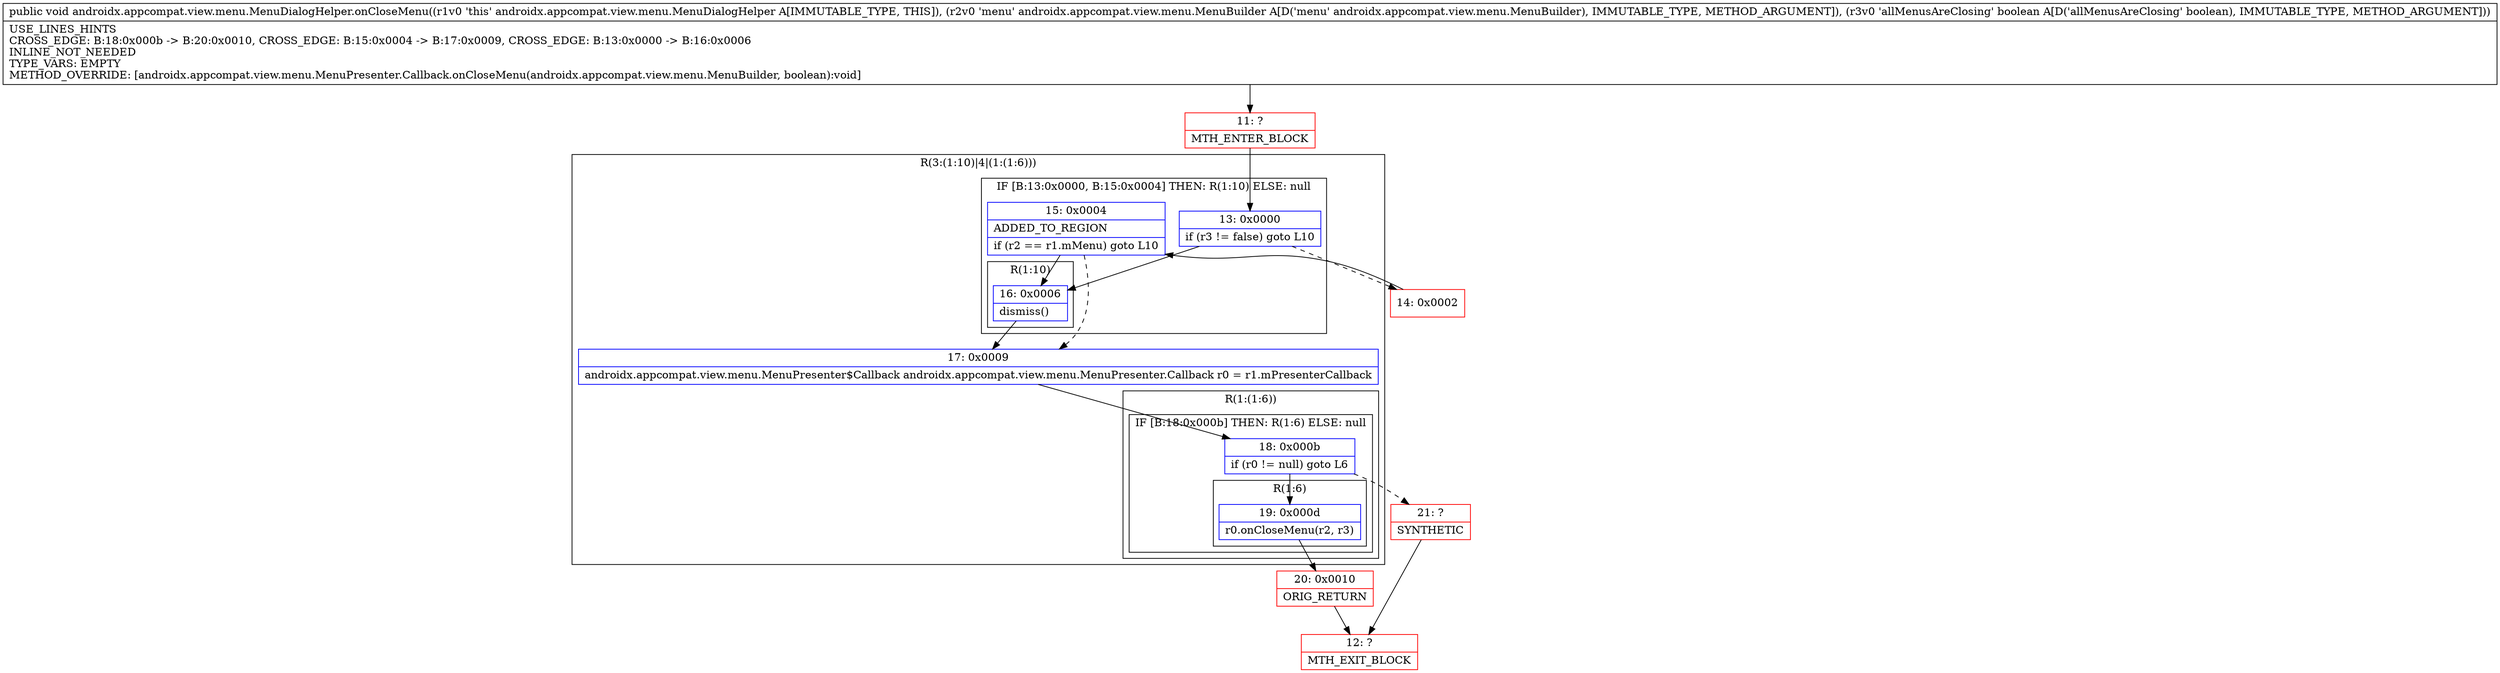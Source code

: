 digraph "CFG forandroidx.appcompat.view.menu.MenuDialogHelper.onCloseMenu(Landroidx\/appcompat\/view\/menu\/MenuBuilder;Z)V" {
subgraph cluster_Region_972688196 {
label = "R(3:(1:10)|4|(1:(1:6)))";
node [shape=record,color=blue];
subgraph cluster_IfRegion_1139604653 {
label = "IF [B:13:0x0000, B:15:0x0004] THEN: R(1:10) ELSE: null";
node [shape=record,color=blue];
Node_13 [shape=record,label="{13\:\ 0x0000|if (r3 != false) goto L10\l}"];
Node_15 [shape=record,label="{15\:\ 0x0004|ADDED_TO_REGION\l|if (r2 == r1.mMenu) goto L10\l}"];
subgraph cluster_Region_1162435821 {
label = "R(1:10)";
node [shape=record,color=blue];
Node_16 [shape=record,label="{16\:\ 0x0006|dismiss()\l}"];
}
}
Node_17 [shape=record,label="{17\:\ 0x0009|androidx.appcompat.view.menu.MenuPresenter$Callback androidx.appcompat.view.menu.MenuPresenter.Callback r0 = r1.mPresenterCallback\l}"];
subgraph cluster_Region_369066170 {
label = "R(1:(1:6))";
node [shape=record,color=blue];
subgraph cluster_IfRegion_641247294 {
label = "IF [B:18:0x000b] THEN: R(1:6) ELSE: null";
node [shape=record,color=blue];
Node_18 [shape=record,label="{18\:\ 0x000b|if (r0 != null) goto L6\l}"];
subgraph cluster_Region_852025449 {
label = "R(1:6)";
node [shape=record,color=blue];
Node_19 [shape=record,label="{19\:\ 0x000d|r0.onCloseMenu(r2, r3)\l}"];
}
}
}
}
Node_11 [shape=record,color=red,label="{11\:\ ?|MTH_ENTER_BLOCK\l}"];
Node_14 [shape=record,color=red,label="{14\:\ 0x0002}"];
Node_20 [shape=record,color=red,label="{20\:\ 0x0010|ORIG_RETURN\l}"];
Node_12 [shape=record,color=red,label="{12\:\ ?|MTH_EXIT_BLOCK\l}"];
Node_21 [shape=record,color=red,label="{21\:\ ?|SYNTHETIC\l}"];
MethodNode[shape=record,label="{public void androidx.appcompat.view.menu.MenuDialogHelper.onCloseMenu((r1v0 'this' androidx.appcompat.view.menu.MenuDialogHelper A[IMMUTABLE_TYPE, THIS]), (r2v0 'menu' androidx.appcompat.view.menu.MenuBuilder A[D('menu' androidx.appcompat.view.menu.MenuBuilder), IMMUTABLE_TYPE, METHOD_ARGUMENT]), (r3v0 'allMenusAreClosing' boolean A[D('allMenusAreClosing' boolean), IMMUTABLE_TYPE, METHOD_ARGUMENT]))  | USE_LINES_HINTS\lCROSS_EDGE: B:18:0x000b \-\> B:20:0x0010, CROSS_EDGE: B:15:0x0004 \-\> B:17:0x0009, CROSS_EDGE: B:13:0x0000 \-\> B:16:0x0006\lINLINE_NOT_NEEDED\lTYPE_VARS: EMPTY\lMETHOD_OVERRIDE: [androidx.appcompat.view.menu.MenuPresenter.Callback.onCloseMenu(androidx.appcompat.view.menu.MenuBuilder, boolean):void]\l}"];
MethodNode -> Node_11;Node_13 -> Node_14[style=dashed];
Node_13 -> Node_16;
Node_15 -> Node_16;
Node_15 -> Node_17[style=dashed];
Node_16 -> Node_17;
Node_17 -> Node_18;
Node_18 -> Node_19;
Node_18 -> Node_21[style=dashed];
Node_19 -> Node_20;
Node_11 -> Node_13;
Node_14 -> Node_15;
Node_20 -> Node_12;
Node_21 -> Node_12;
}

